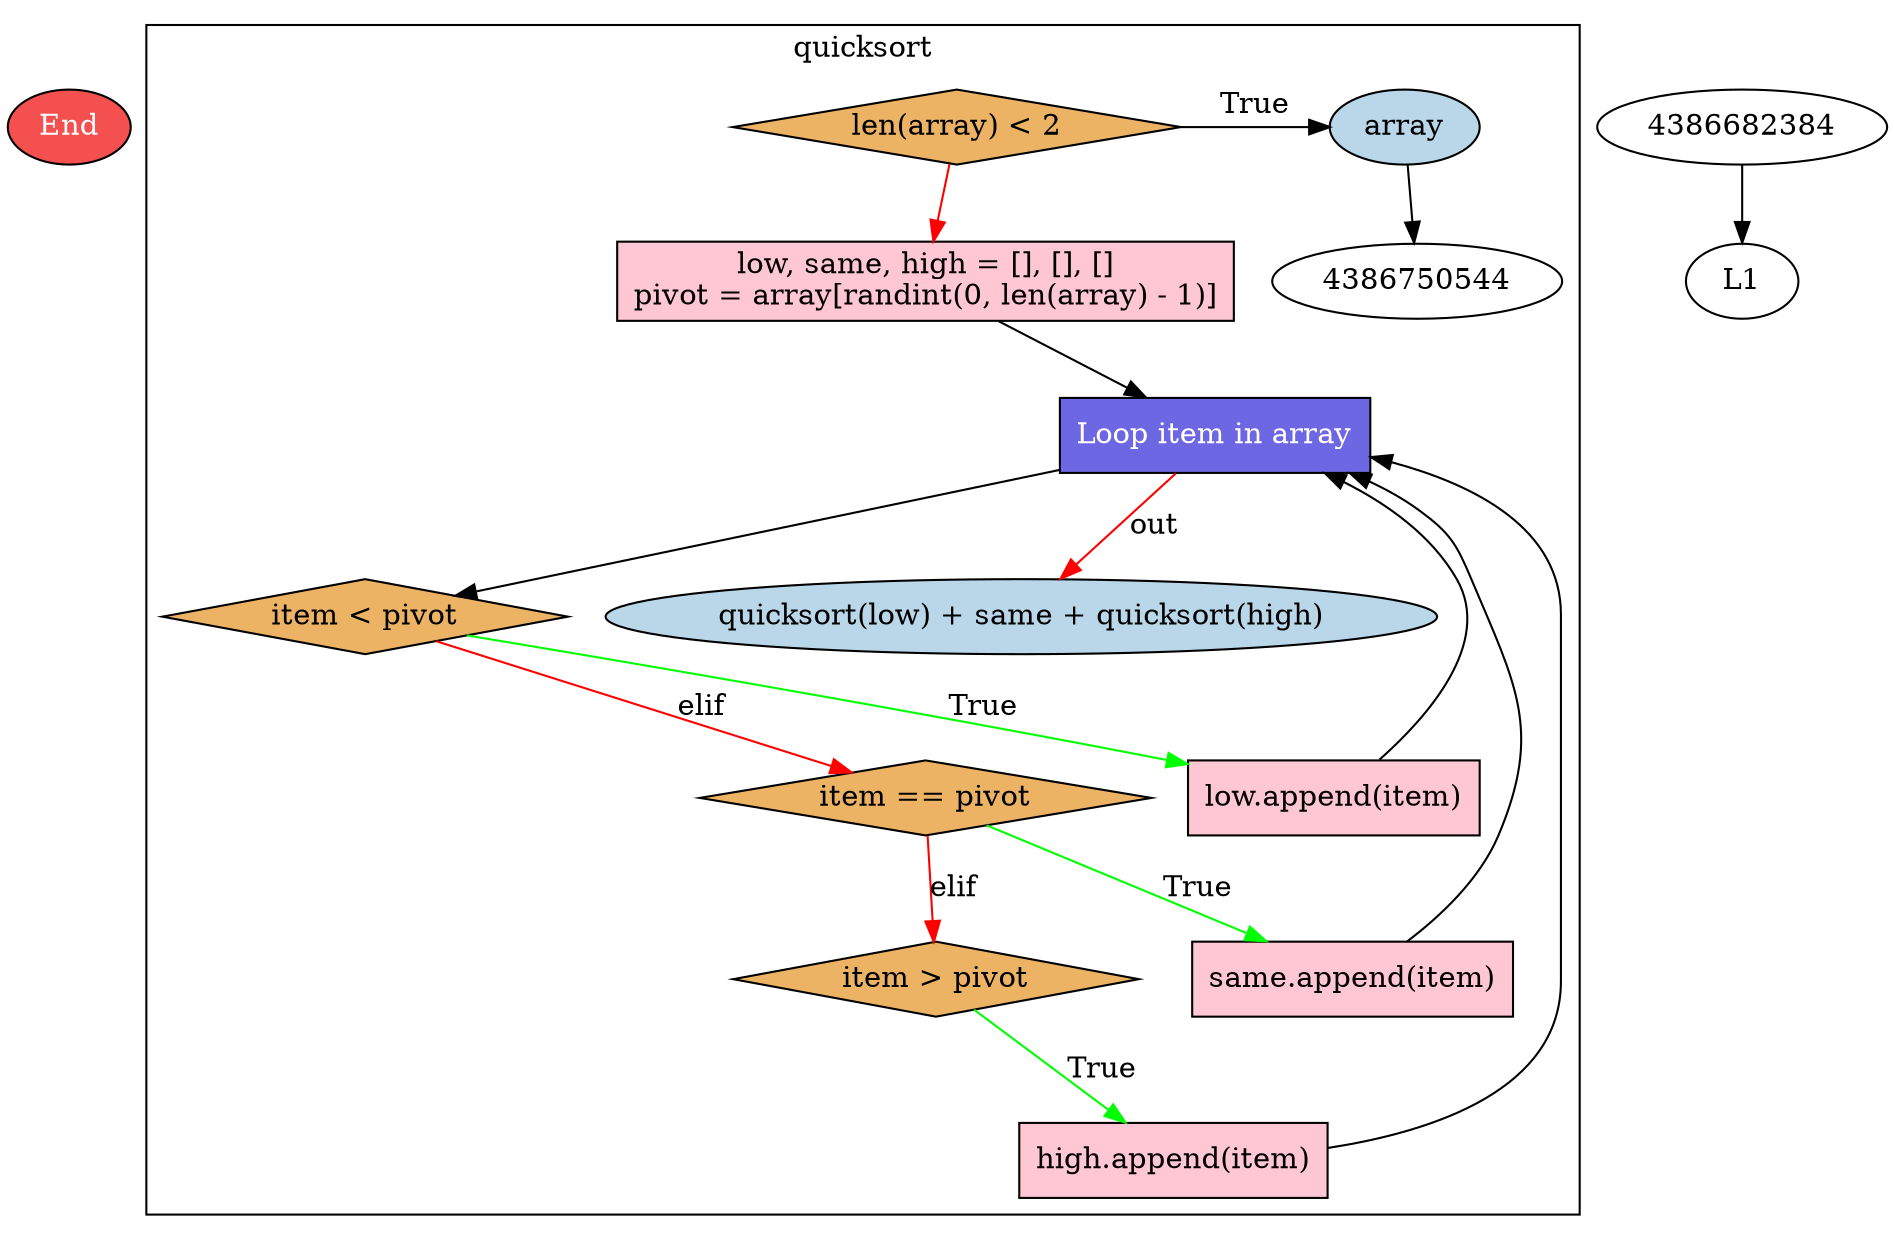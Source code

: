 digraph my_graph {
bgcolor="white"
L0 [shape=ellipse] [label="Start"] [type="START"] [style=filled fillcolor="#0B2447" fontcolor=white]

L7 [shape=diamond] [label="len(array) < 2"] [type="CONDITIONS"] [style=filled fillcolor="#ECB365" fontcolor=black]
L8 [shape=ellipse] [label="array"] [type="RETURN"] [style=filled fillcolor="#BAD7E9" fontcolor=black]
L10 [shape=rect] [label="low, same, high = [], [], []
pivot = array[randint(0, len(array) - 1)]
"] [type="STATEMENT"] [style=filled fillcolor="#FFC6D3" fontcolor=black]
L15 [shape=rect] [label="Loop item in array"] [type="LOOP"] [style=filled fillcolor="#6D67E4" fontcolor=white]
L20 [shape=diamond] [label="item < pivot"] [type="CONDITIONS"] [style=filled fillcolor="#ECB365" fontcolor=black]
L21 [shape=rect] [label="low.append(item)
"] [type="STATEMENT"] [style=filled fillcolor="#FFC6D3" fontcolor=black]
L22 [shape=diamond] [label="item == pivot"] [type="CONDITIONS"] [style=filled fillcolor="#ECB365" fontcolor=black]
L23 [shape=rect] [label="same.append(item)
"] [type="STATEMENT"] [style=filled fillcolor="#FFC6D3" fontcolor=black]
L24 [shape=diamond] [label="item > pivot"] [type="CONDITIONS"] [style=filled fillcolor="#ECB365" fontcolor=black]
L25 [shape=rect] [label="high.append(item)
"] [type="STATEMENT"] [style=filled fillcolor="#FFC6D3" fontcolor=black]
L29 [shape=ellipse] [label="quicksort(low) + same + quicksort(high)"] [type="RETURN"] [style=filled fillcolor="#BAD7E9" fontcolor=black]
L0 [shape=ellipse] [label="End"] [type="END"] [style=filled fillcolor="#F45050" fontcolor=white]
4386682384 -> L1   [source="@prev_to_current_same_indent : {} -> ACNode(_info={'value': 'from random import randint'}, _type='IGNORE', _indent=0, _line_no=1)"]
subgraph cluster_quicksort {
label = "quicksort";

L7 -> L10 [color=red]  [source="@if_to_next_sibling : ACNode(_info={'conditions': 'len(array) < 2', 'value': 'len(array) < 2', 'type': 'IF'}, _type='CONDITIONS', _indent=4, _line_no=7) -> ACNode(_info={'type': 'ASSIGN', 'value': 'low, same, high = [], [], []\npivot = array[randint(0, len(array) - 1)]\n'}, _type='STATEMENT', _indent=4, _line_no=10)"]
{rank=same; L7; L8;}
L8 -> 4386750544   [source="@return_to_end : ACNode(_info={'name': 'array'}, _type='RETURN', _indent=8, _line_no=8) -> {}"]
L7 -> L8  [label=True] [source="@return_2 : ACNode(_info={'conditions': 'len(array) < 2', 'value': 'len(array) < 2', 'type': 'IF'}, _type='CONDITIONS', _indent=4, _line_no=7) -> ACNode(_info={'name': 'array'}, _type='RETURN', _indent=8, _line_no=8)"]
L10 -> L15   [source="@prev_to_loop : ACNode(_info={'type': 'ASSIGN', 'value': 'low, same, high = [], [], []\npivot = array[randint(0, len(array) - 1)]\n'}, _type='STATEMENT', _indent=4, _line_no=10) -> ACNode(_info={'item': 'item', 'list': 'array'}, _type='LOOP', _indent=4, _line_no=15)"]
L15 -> L29 [color=red] [label=out] [source="@loop_to_next : ACNode(_info={'item': 'item', 'list': 'array'}, _type='LOOP', _indent=4, _line_no=15) -> ACNode(_info={'name': 'quicksort(low) + same + quicksort(high)'}, _type='RETURN', _indent=4, _line_no=29)"]
L15 -> L20   [source="@if_to_prev_node : ACNode(_info={'item': 'item', 'list': 'array'}, _type='LOOP', _indent=4, _line_no=15) -> ACNode(_info={'conditions': 'item < pivot', 'value': 'item < pivot', 'type': 'IF'}, _type='CONDITIONS', _indent=8, _line_no=20)"]
L20 -> L22 [color=red] [label=elif] [source="@if_or_if_to_elif : ACNode(_info={'conditions': 'item < pivot', 'value': 'item < pivot', 'type': 'IF'}, _type='CONDITIONS', _indent=8, _line_no=20) -> ACNode(_info={'conditions': 'item == pivot', 'value': 'item == pivot', 'type': 'ELIF'}, _type='CONDITIONS', _indent=8, _line_no=22)"]
L22 -> L24 [color=red] [label=elif] [source="@if_or_if_to_elif : ACNode(_info={'conditions': 'item == pivot', 'value': 'item == pivot', 'type': 'ELIF'}, _type='CONDITIONS', _indent=8, _line_no=22) -> ACNode(_info={'conditions': 'item > pivot', 'value': 'item > pivot', 'type': 'ELIF'}, _type='CONDITIONS', _indent=8, _line_no=24)"]
L21 -> L15   [source="@last_child_to_next_sibling : ACNode(_info={'type': 'ASSIGN', 'value': 'low.append(item)\n'}, _type='STATEMENT', _indent=12, _line_no=21) -> ACNode(_info={'item': 'item', 'list': 'array'}, _type='LOOP', _indent=4, _line_no=15)"]
L20 -> L21 [color=green] [label=True] [source="@parent_to_child : ACNode(_info={'conditions': 'item < pivot', 'value': 'item < pivot', 'type': 'IF'}, _type='CONDITIONS', _indent=8, _line_no=20) -> ACNode(_info={'type': 'ASSIGN', 'value': 'low.append(item)\n'}, _type='STATEMENT', _indent=12, _line_no=21)"]
L23 -> L15   [source="@last_child_to_next_sibling : ACNode(_info={'type': 'ASSIGN', 'value': 'same.append(item)\n'}, _type='STATEMENT', _indent=12, _line_no=23) -> ACNode(_info={'item': 'item', 'list': 'array'}, _type='LOOP', _indent=4, _line_no=15)"]
L22 -> L23 [color=green] [label=True] [source="@parent_to_child : ACNode(_info={'conditions': 'item == pivot', 'value': 'item == pivot', 'type': 'ELIF'}, _type='CONDITIONS', _indent=8, _line_no=22) -> ACNode(_info={'type': 'ASSIGN', 'value': 'same.append(item)\n'}, _type='STATEMENT', _indent=12, _line_no=23)"]
L25 -> L15   [source="@last_child_to_next_sibling : ACNode(_info={'type': 'ASSIGN', 'value': 'high.append(item)\n'}, _type='STATEMENT', _indent=12, _line_no=25) -> ACNode(_info={'item': 'item', 'list': 'array'}, _type='LOOP', _indent=4, _line_no=15)"]
L24 -> L25 [color=green] [label=True] [source="@parent_to_child : ACNode(_info={'conditions': 'item > pivot', 'value': 'item > pivot', 'type': 'ELIF'}, _type='CONDITIONS', _indent=8, _line_no=24) -> ACNode(_info={'type': 'ASSIGN', 'value': 'high.append(item)\n'}, _type='STATEMENT', _indent=12, _line_no=25)"]
}
}